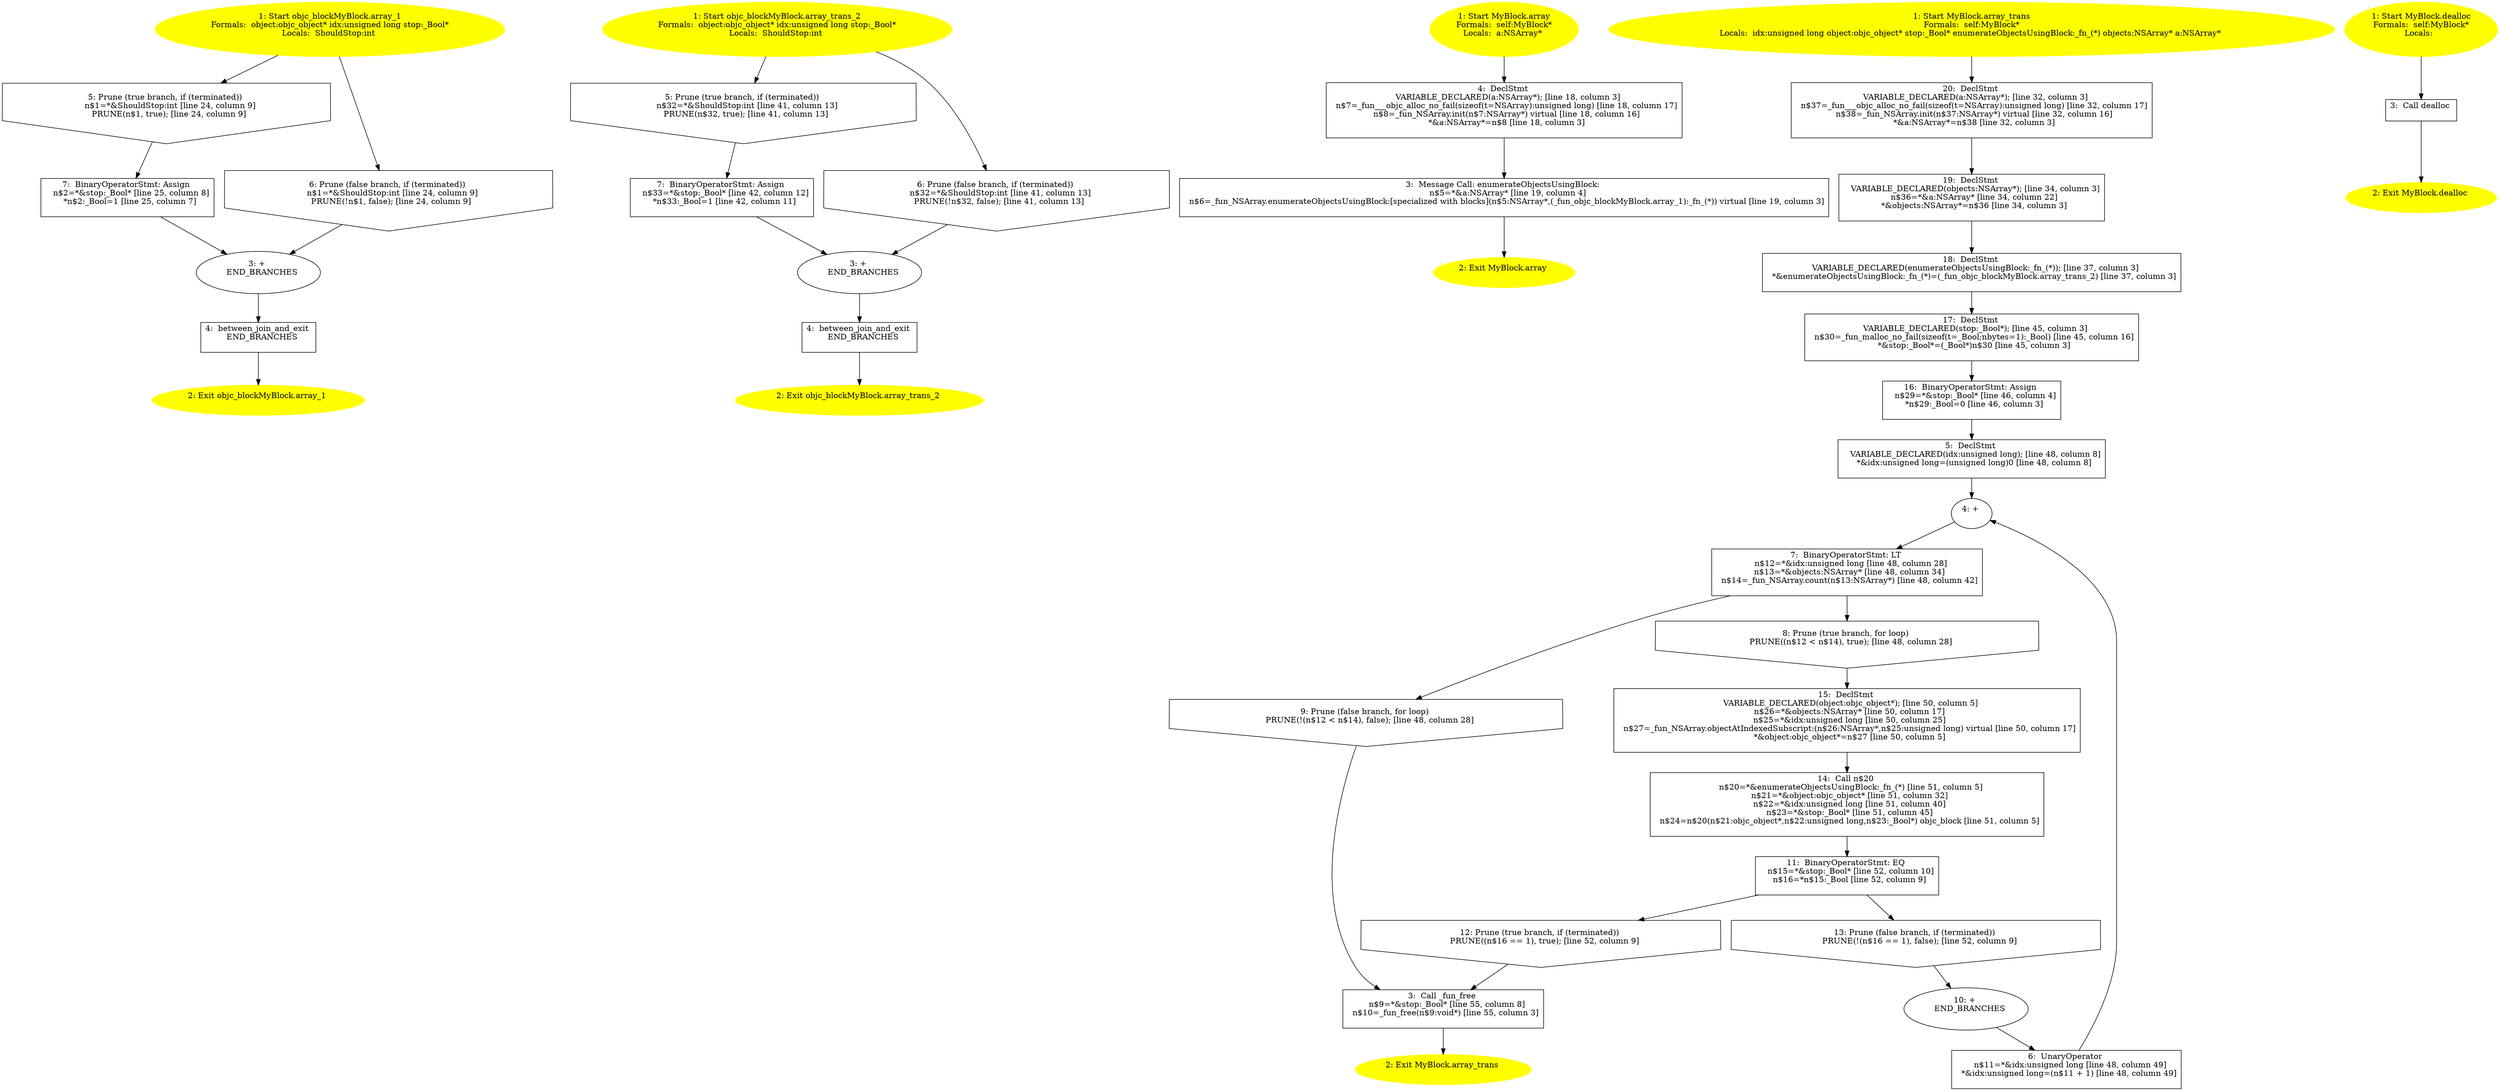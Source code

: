 /* @generated */
digraph cfg {
"objc_blockMyBlock.array_1(struct objc_object).9201a75f2c4d4a550effc590be108f97_1" [label="1: Start objc_blockMyBlock.array_1\nFormals:  object:objc_object* idx:unsigned long stop:_Bool*\nLocals:  ShouldStop:int \n  " color=yellow style=filled]
	

	 "objc_blockMyBlock.array_1(struct objc_object).9201a75f2c4d4a550effc590be108f97_1" -> "objc_blockMyBlock.array_1(struct objc_object).9201a75f2c4d4a550effc590be108f97_5" ;
	 "objc_blockMyBlock.array_1(struct objc_object).9201a75f2c4d4a550effc590be108f97_1" -> "objc_blockMyBlock.array_1(struct objc_object).9201a75f2c4d4a550effc590be108f97_6" ;
"objc_blockMyBlock.array_1(struct objc_object).9201a75f2c4d4a550effc590be108f97_2" [label="2: Exit objc_blockMyBlock.array_1 \n  " color=yellow style=filled]
	

"objc_blockMyBlock.array_1(struct objc_object).9201a75f2c4d4a550effc590be108f97_3" [label="3: + \n   END_BRANCHES\n " ]
	

	 "objc_blockMyBlock.array_1(struct objc_object).9201a75f2c4d4a550effc590be108f97_3" -> "objc_blockMyBlock.array_1(struct objc_object).9201a75f2c4d4a550effc590be108f97_4" ;
"objc_blockMyBlock.array_1(struct objc_object).9201a75f2c4d4a550effc590be108f97_4" [label="4:  between_join_and_exit \n   END_BRANCHES\n " shape="box"]
	

	 "objc_blockMyBlock.array_1(struct objc_object).9201a75f2c4d4a550effc590be108f97_4" -> "objc_blockMyBlock.array_1(struct objc_object).9201a75f2c4d4a550effc590be108f97_2" ;
"objc_blockMyBlock.array_1(struct objc_object).9201a75f2c4d4a550effc590be108f97_5" [label="5: Prune (true branch, if (terminated)) \n   n$1=*&ShouldStop:int [line 24, column 9]\n  PRUNE(n$1, true); [line 24, column 9]\n " shape="invhouse"]
	

	 "objc_blockMyBlock.array_1(struct objc_object).9201a75f2c4d4a550effc590be108f97_5" -> "objc_blockMyBlock.array_1(struct objc_object).9201a75f2c4d4a550effc590be108f97_7" ;
"objc_blockMyBlock.array_1(struct objc_object).9201a75f2c4d4a550effc590be108f97_6" [label="6: Prune (false branch, if (terminated)) \n   n$1=*&ShouldStop:int [line 24, column 9]\n  PRUNE(!n$1, false); [line 24, column 9]\n " shape="invhouse"]
	

	 "objc_blockMyBlock.array_1(struct objc_object).9201a75f2c4d4a550effc590be108f97_6" -> "objc_blockMyBlock.array_1(struct objc_object).9201a75f2c4d4a550effc590be108f97_3" ;
"objc_blockMyBlock.array_1(struct objc_object).9201a75f2c4d4a550effc590be108f97_7" [label="7:  BinaryOperatorStmt: Assign \n   n$2=*&stop:_Bool* [line 25, column 8]\n  *n$2:_Bool=1 [line 25, column 7]\n " shape="box"]
	

	 "objc_blockMyBlock.array_1(struct objc_object).9201a75f2c4d4a550effc590be108f97_7" -> "objc_blockMyBlock.array_1(struct objc_object).9201a75f2c4d4a550effc590be108f97_3" ;
"objc_blockMyBlock.array_trans_2(struct objc_object).55e73c34c60839a5c2b8abffd7dcfc46_1" [label="1: Start objc_blockMyBlock.array_trans_2\nFormals:  object:objc_object* idx:unsigned long stop:_Bool*\nLocals:  ShouldStop:int \n  " color=yellow style=filled]
	

	 "objc_blockMyBlock.array_trans_2(struct objc_object).55e73c34c60839a5c2b8abffd7dcfc46_1" -> "objc_blockMyBlock.array_trans_2(struct objc_object).55e73c34c60839a5c2b8abffd7dcfc46_5" ;
	 "objc_blockMyBlock.array_trans_2(struct objc_object).55e73c34c60839a5c2b8abffd7dcfc46_1" -> "objc_blockMyBlock.array_trans_2(struct objc_object).55e73c34c60839a5c2b8abffd7dcfc46_6" ;
"objc_blockMyBlock.array_trans_2(struct objc_object).55e73c34c60839a5c2b8abffd7dcfc46_2" [label="2: Exit objc_blockMyBlock.array_trans_2 \n  " color=yellow style=filled]
	

"objc_blockMyBlock.array_trans_2(struct objc_object).55e73c34c60839a5c2b8abffd7dcfc46_3" [label="3: + \n   END_BRANCHES\n " ]
	

	 "objc_blockMyBlock.array_trans_2(struct objc_object).55e73c34c60839a5c2b8abffd7dcfc46_3" -> "objc_blockMyBlock.array_trans_2(struct objc_object).55e73c34c60839a5c2b8abffd7dcfc46_4" ;
"objc_blockMyBlock.array_trans_2(struct objc_object).55e73c34c60839a5c2b8abffd7dcfc46_4" [label="4:  between_join_and_exit \n   END_BRANCHES\n " shape="box"]
	

	 "objc_blockMyBlock.array_trans_2(struct objc_object).55e73c34c60839a5c2b8abffd7dcfc46_4" -> "objc_blockMyBlock.array_trans_2(struct objc_object).55e73c34c60839a5c2b8abffd7dcfc46_2" ;
"objc_blockMyBlock.array_trans_2(struct objc_object).55e73c34c60839a5c2b8abffd7dcfc46_5" [label="5: Prune (true branch, if (terminated)) \n   n$32=*&ShouldStop:int [line 41, column 13]\n  PRUNE(n$32, true); [line 41, column 13]\n " shape="invhouse"]
	

	 "objc_blockMyBlock.array_trans_2(struct objc_object).55e73c34c60839a5c2b8abffd7dcfc46_5" -> "objc_blockMyBlock.array_trans_2(struct objc_object).55e73c34c60839a5c2b8abffd7dcfc46_7" ;
"objc_blockMyBlock.array_trans_2(struct objc_object).55e73c34c60839a5c2b8abffd7dcfc46_6" [label="6: Prune (false branch, if (terminated)) \n   n$32=*&ShouldStop:int [line 41, column 13]\n  PRUNE(!n$32, false); [line 41, column 13]\n " shape="invhouse"]
	

	 "objc_blockMyBlock.array_trans_2(struct objc_object).55e73c34c60839a5c2b8abffd7dcfc46_6" -> "objc_blockMyBlock.array_trans_2(struct objc_object).55e73c34c60839a5c2b8abffd7dcfc46_3" ;
"objc_blockMyBlock.array_trans_2(struct objc_object).55e73c34c60839a5c2b8abffd7dcfc46_7" [label="7:  BinaryOperatorStmt: Assign \n   n$33=*&stop:_Bool* [line 42, column 12]\n  *n$33:_Bool=1 [line 42, column 11]\n " shape="box"]
	

	 "objc_blockMyBlock.array_trans_2(struct objc_object).55e73c34c60839a5c2b8abffd7dcfc46_7" -> "objc_blockMyBlock.array_trans_2(struct objc_object).55e73c34c60839a5c2b8abffd7dcfc46_3" ;
"array#MyBlock#instance.8be6e5b5e968d186440e1931c9eb40de_1" [label="1: Start MyBlock.array\nFormals:  self:MyBlock*\nLocals:  a:NSArray* \n  " color=yellow style=filled]
	

	 "array#MyBlock#instance.8be6e5b5e968d186440e1931c9eb40de_1" -> "array#MyBlock#instance.8be6e5b5e968d186440e1931c9eb40de_4" ;
"array#MyBlock#instance.8be6e5b5e968d186440e1931c9eb40de_2" [label="2: Exit MyBlock.array \n  " color=yellow style=filled]
	

"array#MyBlock#instance.8be6e5b5e968d186440e1931c9eb40de_3" [label="3:  Message Call: enumerateObjectsUsingBlock: \n   n$5=*&a:NSArray* [line 19, column 4]\n  n$6=_fun_NSArray.enumerateObjectsUsingBlock:[specialized with blocks](n$5:NSArray*,(_fun_objc_blockMyBlock.array_1):_fn_(*)) virtual [line 19, column 3]\n " shape="box"]
	

	 "array#MyBlock#instance.8be6e5b5e968d186440e1931c9eb40de_3" -> "array#MyBlock#instance.8be6e5b5e968d186440e1931c9eb40de_2" ;
"array#MyBlock#instance.8be6e5b5e968d186440e1931c9eb40de_4" [label="4:  DeclStmt \n   VARIABLE_DECLARED(a:NSArray*); [line 18, column 3]\n  n$7=_fun___objc_alloc_no_fail(sizeof(t=NSArray):unsigned long) [line 18, column 17]\n  n$8=_fun_NSArray.init(n$7:NSArray*) virtual [line 18, column 16]\n  *&a:NSArray*=n$8 [line 18, column 3]\n " shape="box"]
	

	 "array#MyBlock#instance.8be6e5b5e968d186440e1931c9eb40de_4" -> "array#MyBlock#instance.8be6e5b5e968d186440e1931c9eb40de_3" ;
"array_trans#MyBlock#instance.13289a590560d0628a3ae5174e716a32_1" [label="1: Start MyBlock.array_trans\nFormals:  self:MyBlock*\nLocals:  idx:unsigned long object:objc_object* stop:_Bool* enumerateObjectsUsingBlock:_fn_(*) objects:NSArray* a:NSArray* \n  " color=yellow style=filled]
	

	 "array_trans#MyBlock#instance.13289a590560d0628a3ae5174e716a32_1" -> "array_trans#MyBlock#instance.13289a590560d0628a3ae5174e716a32_20" ;
"array_trans#MyBlock#instance.13289a590560d0628a3ae5174e716a32_2" [label="2: Exit MyBlock.array_trans \n  " color=yellow style=filled]
	

"array_trans#MyBlock#instance.13289a590560d0628a3ae5174e716a32_3" [label="3:  Call _fun_free \n   n$9=*&stop:_Bool* [line 55, column 8]\n  n$10=_fun_free(n$9:void*) [line 55, column 3]\n " shape="box"]
	

	 "array_trans#MyBlock#instance.13289a590560d0628a3ae5174e716a32_3" -> "array_trans#MyBlock#instance.13289a590560d0628a3ae5174e716a32_2" ;
"array_trans#MyBlock#instance.13289a590560d0628a3ae5174e716a32_4" [label="4: + \n  " ]
	

	 "array_trans#MyBlock#instance.13289a590560d0628a3ae5174e716a32_4" -> "array_trans#MyBlock#instance.13289a590560d0628a3ae5174e716a32_7" ;
"array_trans#MyBlock#instance.13289a590560d0628a3ae5174e716a32_5" [label="5:  DeclStmt \n   VARIABLE_DECLARED(idx:unsigned long); [line 48, column 8]\n  *&idx:unsigned long=(unsigned long)0 [line 48, column 8]\n " shape="box"]
	

	 "array_trans#MyBlock#instance.13289a590560d0628a3ae5174e716a32_5" -> "array_trans#MyBlock#instance.13289a590560d0628a3ae5174e716a32_4" ;
"array_trans#MyBlock#instance.13289a590560d0628a3ae5174e716a32_6" [label="6:  UnaryOperator \n   n$11=*&idx:unsigned long [line 48, column 49]\n  *&idx:unsigned long=(n$11 + 1) [line 48, column 49]\n " shape="box"]
	

	 "array_trans#MyBlock#instance.13289a590560d0628a3ae5174e716a32_6" -> "array_trans#MyBlock#instance.13289a590560d0628a3ae5174e716a32_4" ;
"array_trans#MyBlock#instance.13289a590560d0628a3ae5174e716a32_7" [label="7:  BinaryOperatorStmt: LT \n   n$12=*&idx:unsigned long [line 48, column 28]\n  n$13=*&objects:NSArray* [line 48, column 34]\n  n$14=_fun_NSArray.count(n$13:NSArray*) [line 48, column 42]\n " shape="box"]
	

	 "array_trans#MyBlock#instance.13289a590560d0628a3ae5174e716a32_7" -> "array_trans#MyBlock#instance.13289a590560d0628a3ae5174e716a32_8" ;
	 "array_trans#MyBlock#instance.13289a590560d0628a3ae5174e716a32_7" -> "array_trans#MyBlock#instance.13289a590560d0628a3ae5174e716a32_9" ;
"array_trans#MyBlock#instance.13289a590560d0628a3ae5174e716a32_8" [label="8: Prune (true branch, for loop) \n   PRUNE((n$12 < n$14), true); [line 48, column 28]\n " shape="invhouse"]
	

	 "array_trans#MyBlock#instance.13289a590560d0628a3ae5174e716a32_8" -> "array_trans#MyBlock#instance.13289a590560d0628a3ae5174e716a32_15" ;
"array_trans#MyBlock#instance.13289a590560d0628a3ae5174e716a32_9" [label="9: Prune (false branch, for loop) \n   PRUNE(!(n$12 < n$14), false); [line 48, column 28]\n " shape="invhouse"]
	

	 "array_trans#MyBlock#instance.13289a590560d0628a3ae5174e716a32_9" -> "array_trans#MyBlock#instance.13289a590560d0628a3ae5174e716a32_3" ;
"array_trans#MyBlock#instance.13289a590560d0628a3ae5174e716a32_10" [label="10: + \n   END_BRANCHES\n " ]
	

	 "array_trans#MyBlock#instance.13289a590560d0628a3ae5174e716a32_10" -> "array_trans#MyBlock#instance.13289a590560d0628a3ae5174e716a32_6" ;
"array_trans#MyBlock#instance.13289a590560d0628a3ae5174e716a32_11" [label="11:  BinaryOperatorStmt: EQ \n   n$15=*&stop:_Bool* [line 52, column 10]\n  n$16=*n$15:_Bool [line 52, column 9]\n " shape="box"]
	

	 "array_trans#MyBlock#instance.13289a590560d0628a3ae5174e716a32_11" -> "array_trans#MyBlock#instance.13289a590560d0628a3ae5174e716a32_12" ;
	 "array_trans#MyBlock#instance.13289a590560d0628a3ae5174e716a32_11" -> "array_trans#MyBlock#instance.13289a590560d0628a3ae5174e716a32_13" ;
"array_trans#MyBlock#instance.13289a590560d0628a3ae5174e716a32_12" [label="12: Prune (true branch, if (terminated)) \n   PRUNE((n$16 == 1), true); [line 52, column 9]\n " shape="invhouse"]
	

	 "array_trans#MyBlock#instance.13289a590560d0628a3ae5174e716a32_12" -> "array_trans#MyBlock#instance.13289a590560d0628a3ae5174e716a32_3" ;
"array_trans#MyBlock#instance.13289a590560d0628a3ae5174e716a32_13" [label="13: Prune (false branch, if (terminated)) \n   PRUNE(!(n$16 == 1), false); [line 52, column 9]\n " shape="invhouse"]
	

	 "array_trans#MyBlock#instance.13289a590560d0628a3ae5174e716a32_13" -> "array_trans#MyBlock#instance.13289a590560d0628a3ae5174e716a32_10" ;
"array_trans#MyBlock#instance.13289a590560d0628a3ae5174e716a32_14" [label="14:  Call n$20 \n   n$20=*&enumerateObjectsUsingBlock:_fn_(*) [line 51, column 5]\n  n$21=*&object:objc_object* [line 51, column 32]\n  n$22=*&idx:unsigned long [line 51, column 40]\n  n$23=*&stop:_Bool* [line 51, column 45]\n  n$24=n$20(n$21:objc_object*,n$22:unsigned long,n$23:_Bool*) objc_block [line 51, column 5]\n " shape="box"]
	

	 "array_trans#MyBlock#instance.13289a590560d0628a3ae5174e716a32_14" -> "array_trans#MyBlock#instance.13289a590560d0628a3ae5174e716a32_11" ;
"array_trans#MyBlock#instance.13289a590560d0628a3ae5174e716a32_15" [label="15:  DeclStmt \n   VARIABLE_DECLARED(object:objc_object*); [line 50, column 5]\n  n$26=*&objects:NSArray* [line 50, column 17]\n  n$25=*&idx:unsigned long [line 50, column 25]\n  n$27=_fun_NSArray.objectAtIndexedSubscript:(n$26:NSArray*,n$25:unsigned long) virtual [line 50, column 17]\n  *&object:objc_object*=n$27 [line 50, column 5]\n " shape="box"]
	

	 "array_trans#MyBlock#instance.13289a590560d0628a3ae5174e716a32_15" -> "array_trans#MyBlock#instance.13289a590560d0628a3ae5174e716a32_14" ;
"array_trans#MyBlock#instance.13289a590560d0628a3ae5174e716a32_16" [label="16:  BinaryOperatorStmt: Assign \n   n$29=*&stop:_Bool* [line 46, column 4]\n  *n$29:_Bool=0 [line 46, column 3]\n " shape="box"]
	

	 "array_trans#MyBlock#instance.13289a590560d0628a3ae5174e716a32_16" -> "array_trans#MyBlock#instance.13289a590560d0628a3ae5174e716a32_5" ;
"array_trans#MyBlock#instance.13289a590560d0628a3ae5174e716a32_17" [label="17:  DeclStmt \n   VARIABLE_DECLARED(stop:_Bool*); [line 45, column 3]\n  n$30=_fun_malloc_no_fail(sizeof(t=_Bool;nbytes=1):_Bool) [line 45, column 16]\n  *&stop:_Bool*=(_Bool*)n$30 [line 45, column 3]\n " shape="box"]
	

	 "array_trans#MyBlock#instance.13289a590560d0628a3ae5174e716a32_17" -> "array_trans#MyBlock#instance.13289a590560d0628a3ae5174e716a32_16" ;
"array_trans#MyBlock#instance.13289a590560d0628a3ae5174e716a32_18" [label="18:  DeclStmt \n   VARIABLE_DECLARED(enumerateObjectsUsingBlock:_fn_(*)); [line 37, column 3]\n  *&enumerateObjectsUsingBlock:_fn_(*)=(_fun_objc_blockMyBlock.array_trans_2) [line 37, column 3]\n " shape="box"]
	

	 "array_trans#MyBlock#instance.13289a590560d0628a3ae5174e716a32_18" -> "array_trans#MyBlock#instance.13289a590560d0628a3ae5174e716a32_17" ;
"array_trans#MyBlock#instance.13289a590560d0628a3ae5174e716a32_19" [label="19:  DeclStmt \n   VARIABLE_DECLARED(objects:NSArray*); [line 34, column 3]\n  n$36=*&a:NSArray* [line 34, column 22]\n  *&objects:NSArray*=n$36 [line 34, column 3]\n " shape="box"]
	

	 "array_trans#MyBlock#instance.13289a590560d0628a3ae5174e716a32_19" -> "array_trans#MyBlock#instance.13289a590560d0628a3ae5174e716a32_18" ;
"array_trans#MyBlock#instance.13289a590560d0628a3ae5174e716a32_20" [label="20:  DeclStmt \n   VARIABLE_DECLARED(a:NSArray*); [line 32, column 3]\n  n$37=_fun___objc_alloc_no_fail(sizeof(t=NSArray):unsigned long) [line 32, column 17]\n  n$38=_fun_NSArray.init(n$37:NSArray*) virtual [line 32, column 16]\n  *&a:NSArray*=n$38 [line 32, column 3]\n " shape="box"]
	

	 "array_trans#MyBlock#instance.13289a590560d0628a3ae5174e716a32_20" -> "array_trans#MyBlock#instance.13289a590560d0628a3ae5174e716a32_19" ;
"dealloc#MyBlock#instance.0e3e837931da12de231d46e0429d2d6c_1" [label="1: Start MyBlock.dealloc\nFormals:  self:MyBlock*\nLocals:  \n  " color=yellow style=filled]
	

	 "dealloc#MyBlock#instance.0e3e837931da12de231d46e0429d2d6c_1" -> "dealloc#MyBlock#instance.0e3e837931da12de231d46e0429d2d6c_3" ;
"dealloc#MyBlock#instance.0e3e837931da12de231d46e0429d2d6c_2" [label="2: Exit MyBlock.dealloc \n  " color=yellow style=filled]
	

"dealloc#MyBlock#instance.0e3e837931da12de231d46e0429d2d6c_3" [label="3:  Call dealloc \n  " shape="box"]
	

	 "dealloc#MyBlock#instance.0e3e837931da12de231d46e0429d2d6c_3" -> "dealloc#MyBlock#instance.0e3e837931da12de231d46e0429d2d6c_2" ;
}

